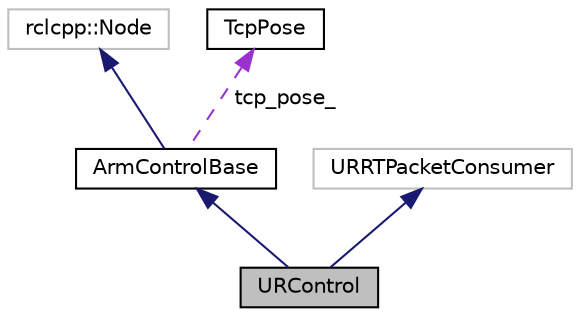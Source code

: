 digraph "URControl"
{
  edge [fontname="Helvetica",fontsize="10",labelfontname="Helvetica",labelfontsize="10"];
  node [fontname="Helvetica",fontsize="10",shape=record];
  Node1 [label="URControl",height=0.2,width=0.4,color="black", fillcolor="grey75", style="filled", fontcolor="black"];
  Node2 -> Node1 [dir="back",color="midnightblue",fontsize="10",style="solid",fontname="Helvetica"];
  Node2 [label="ArmControlBase",height=0.2,width=0.4,color="black", fillcolor="white", style="filled",URL="$classArmControlBase.html",tooltip="Robot arm control interface. "];
  Node3 -> Node2 [dir="back",color="midnightblue",fontsize="10",style="solid",fontname="Helvetica"];
  Node3 [label="rclcpp::Node",height=0.2,width=0.4,color="grey75", fillcolor="white", style="filled"];
  Node4 -> Node2 [dir="back",color="darkorchid3",fontsize="10",style="dashed",label=" tcp_pose_" ,fontname="Helvetica"];
  Node4 [label="TcpPose",height=0.2,width=0.4,color="black", fillcolor="white", style="filled",URL="$structTcpPose.html",tooltip="Data type to represent robot arm&#39;s end-effector pose in 3D cartesian space. "];
  Node5 -> Node1 [dir="back",color="midnightblue",fontsize="10",style="solid",fontname="Helvetica"];
  Node5 [label="URRTPacketConsumer",height=0.2,width=0.4,color="grey75", fillcolor="white", style="filled"];
}
